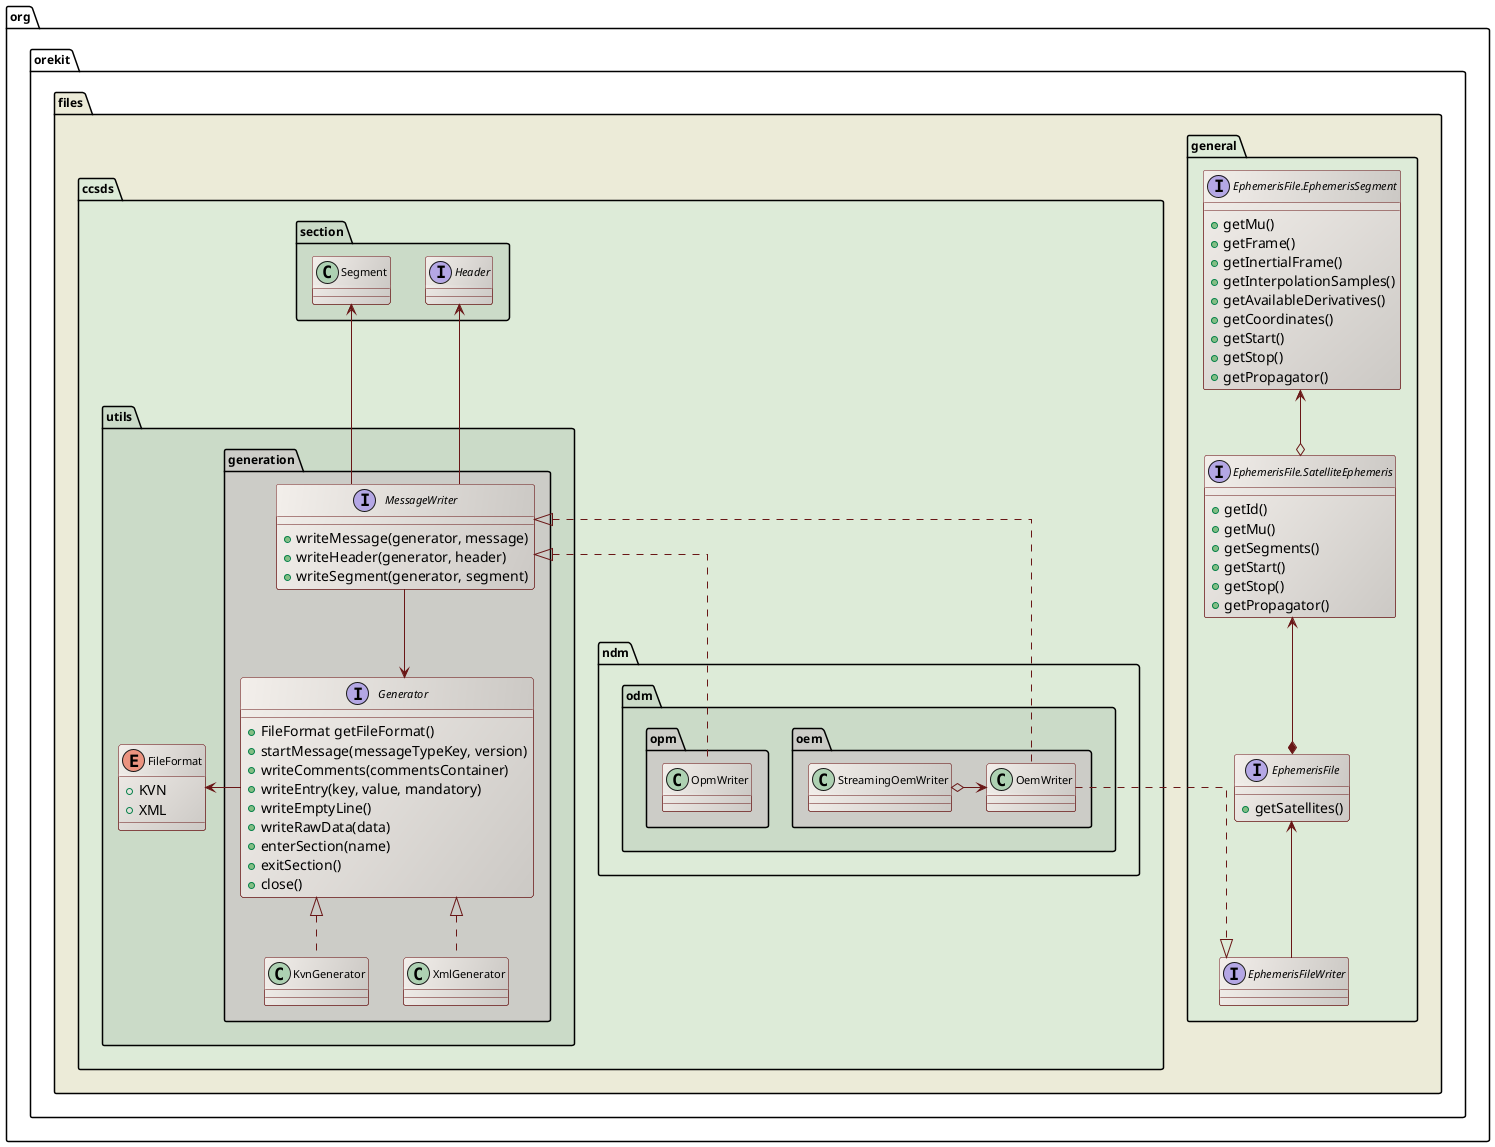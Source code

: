 ' Copyright 2002-2024 CS GROUP
' Licensed to CS GROUP (CS) under one or more
' contributor license agreements.  See the NOTICE file distributed with
' this work for additional information regarding copyright ownership.
' CS licenses this file to You under the Apache License, Version 2.0
' (the "License"); you may not use this file except in compliance with
' the License.  You may obtain a copy of the License at
'
'   http://www.apache.org/licenses/LICENSE-2.0
'
' Unless required by applicable law or agreed to in writing, software
' distributed under the License is distributed on an "AS IS" BASIS,
' WITHOUT WARRANTIES OR CONDITIONS OF ANY KIND, either express or implied.
' See the License for the specific language governing permissions and
' limitations under the License.

@startuml

  skinparam svek                  true
  skinparam ClassBackgroundColor  #F3EFEB/CCC9C5
  skinparam ClassArrowColor       #691616
  skinparam ClassBorderColor      #691616
  skinparam NoteBackgroundColor   #F3EFEB
  skinparam NoteBorderColor       #691616
  skinparam NoteFontColor         #691616
  skinparam ClassFontSize         11
  skinparam PackageFontSize       12
  skinparam linetype              ortho

  package org.orekit.files #ECEBD8 {

    package general #DDEBD8 {

        interface EphemerisFile {
          +getSatellites()
        }

        interface "EphemerisFile.EphemerisSegment" as EphemerisSegment {
          +getMu()
          +getFrame()
          +getInertialFrame()
          +getInterpolationSamples()
          +getAvailableDerivatives()
          +getCoordinates()
          +getStart()
          +getStop()
          +getPropagator()
        }

        interface "EphemerisFile.SatelliteEphemeris" as SatelliteEphemeris {
          +getId()
          +getMu()
          +getSegments()
          +getStart()
          +getStop()
          +getPropagator()
        }


        interface EphemerisFileWriter

    }

    package ccsds #DDEBD8 {

      package section #CBDBC8 {
        interface Header
        class Segment
      }
      package utils #CBDBC8 {

        enum FileFormat {
          +KVN
          +XML
        }

        package generation #CCCCC7 {
          interface MessageWriter {
            +writeMessage(generator, message)
            +writeHeader(generator, header)
            +writeSegment(generator, segment)
          }
          interface Generator {
            +FileFormat getFileFormat()
            +startMessage(messageTypeKey, version)
            +writeComments(commentsContainer)
            +writeEntry(key, value, mandatory)
            +writeEmptyLine()
            +writeRawData(data)
            +enterSection(name)
            +exitSection()
            +close()
          }
          class KvnGenerator
          class XmlGenerator
        }

      }

      package ndm.odm #CBDBC8 {

        package oem #CCCCC7 {
          class StreamingOemWriter
          class OemWriter
        }

        package opm #CCCCC7 {
          class OpmWriter
        }

      }

    }

  }

  Header <-- MessageWriter
  Segment <-- MessageWriter
  Generator <|.. KvnGenerator
  Generator <|.. XmlGenerator
  MessageWriter --> Generator
  FileFormat <-left- Generator
  MessageWriter <|.. OpmWriter
  MessageWriter <|.. OemWriter
  EphemerisSegment <--o SatelliteEphemeris
  SatelliteEphemeris <--* EphemerisFile
  EphemerisFile <-- EphemerisFileWriter
  OemWriter ..|> EphemerisFileWriter
  StreamingOemWriter o-right-> OemWriter

@enduml

